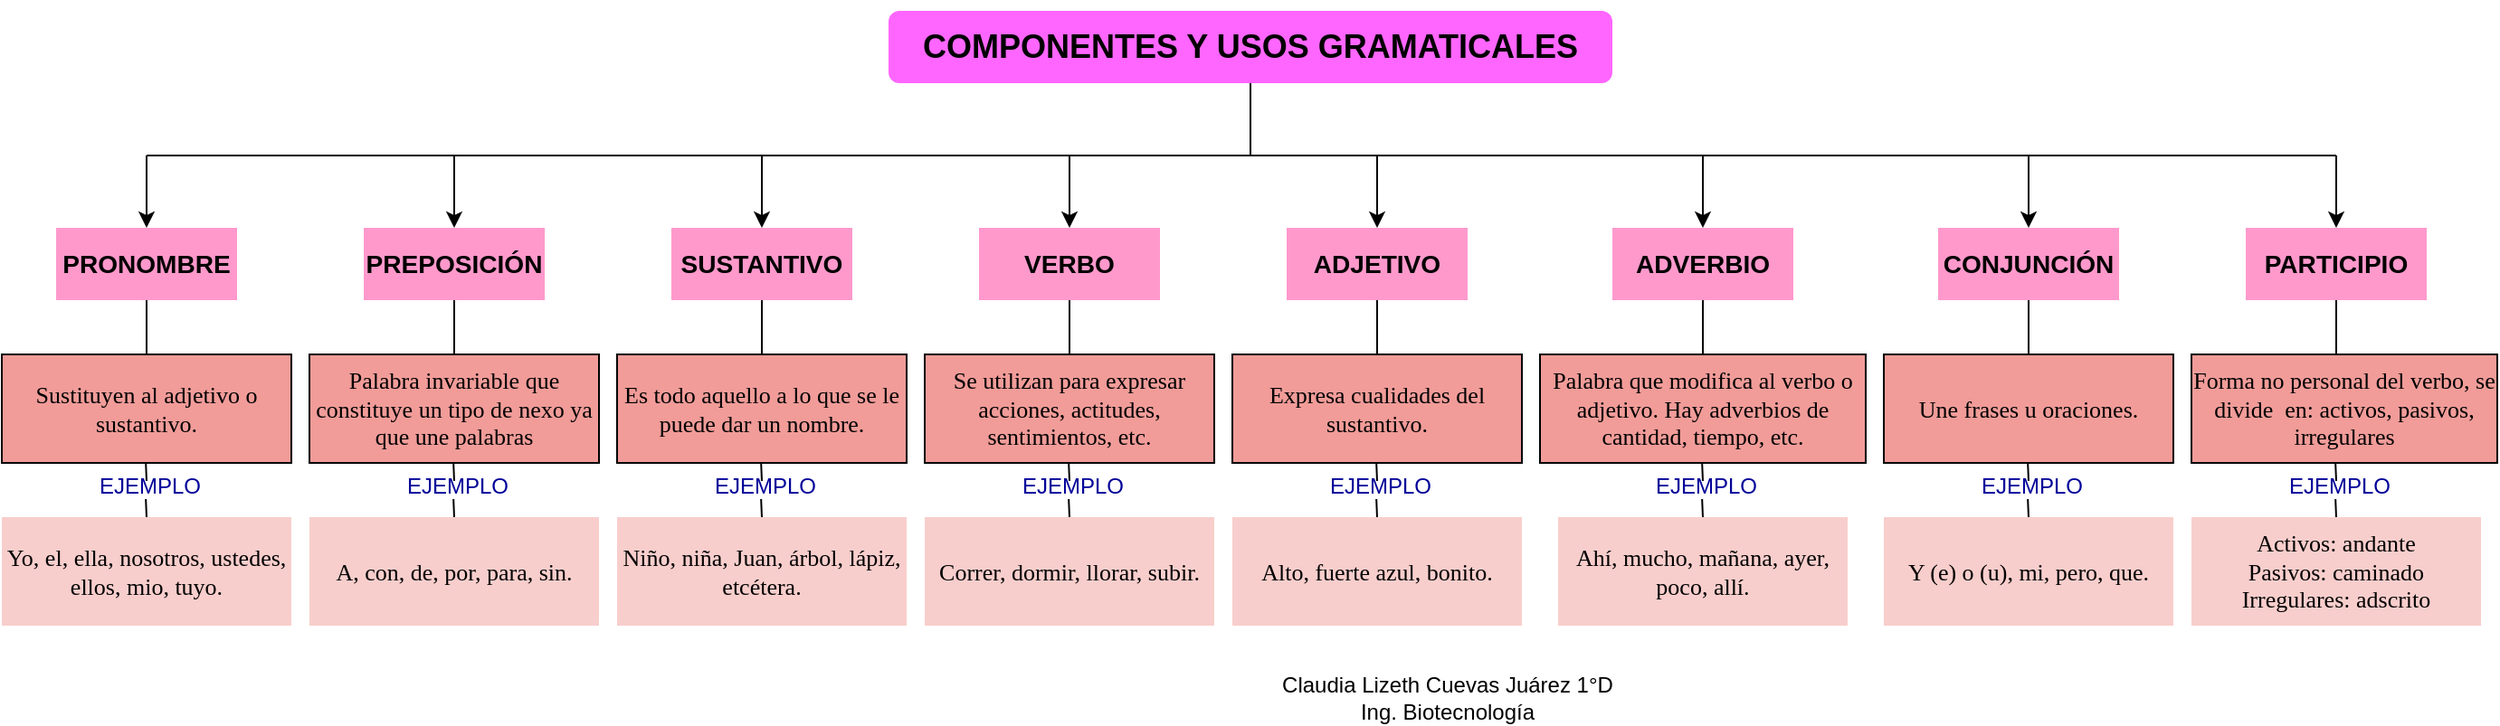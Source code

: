 <mxfile version="13.6.10" type="google"><diagram id="tk1eXhWveUUxEdkvftbD" name="Page-1"><mxGraphModel dx="868" dy="482" grid="1" gridSize="10" guides="1" tooltips="1" connect="1" arrows="1" fold="1" page="1" pageScale="1" pageWidth="30000" pageHeight="30000" math="0" shadow="0"><root><mxCell id="0"/><mxCell id="1" parent="0"/><mxCell id="4OR25DejFbsW1sqrLnwC-1" value="" style="rounded=1;whiteSpace=wrap;html=1;strokeColor=none;fillColor=#FF66FF;" parent="1" vertex="1"><mxGeometry x="1100" y="40" width="400" height="40" as="geometry"/></mxCell><mxCell id="4bt9tv-hIpyl2QlWBqph-1" value="&lt;h2&gt;COMPONENTES Y USOS GRAMATICALES&lt;/h2&gt;" style="text;html=1;strokeColor=none;fillColor=none;align=center;verticalAlign=middle;whiteSpace=wrap;rounded=0;" parent="1" vertex="1"><mxGeometry x="1100" y="40" width="400" height="40" as="geometry"/></mxCell><mxCell id="4OR25DejFbsW1sqrLnwC-2" value="" style="endArrow=none;html=1;" parent="1" edge="1"><mxGeometry width="50" height="50" relative="1" as="geometry"><mxPoint x="1300" y="120" as="sourcePoint"/><mxPoint x="1300" y="80" as="targetPoint"/></mxGeometry></mxCell><mxCell id="4OR25DejFbsW1sqrLnwC-3" value="" style="endArrow=none;html=1;" parent="1" edge="1"><mxGeometry width="50" height="50" relative="1" as="geometry"><mxPoint x="690" y="120" as="sourcePoint"/><mxPoint x="1900" y="120" as="targetPoint"/></mxGeometry></mxCell><mxCell id="4OR25DejFbsW1sqrLnwC-4" value="" style="endArrow=classic;html=1;" parent="1" edge="1"><mxGeometry width="50" height="50" relative="1" as="geometry"><mxPoint x="1030" y="120" as="sourcePoint"/><mxPoint x="1030" y="160" as="targetPoint"/></mxGeometry></mxCell><mxCell id="4OR25DejFbsW1sqrLnwC-5" value="&lt;h3&gt;SUSTANTIVO&lt;/h3&gt;" style="rounded=0;whiteSpace=wrap;html=1;fillColor=#FF99CC;strokeColor=none;" parent="1" vertex="1"><mxGeometry x="980" y="160" width="100" height="40" as="geometry"/></mxCell><mxCell id="4OR25DejFbsW1sqrLnwC-6" value="" style="endArrow=classic;html=1;" parent="1" edge="1"><mxGeometry width="50" height="50" relative="1" as="geometry"><mxPoint x="1030" y="200" as="sourcePoint"/><mxPoint x="1030" y="240" as="targetPoint"/></mxGeometry></mxCell><mxCell id="4OR25DejFbsW1sqrLnwC-8" value="&lt;font face=&quot;Lucida Console&quot; style=&quot;font-size: 13px&quot;&gt;Es todo aquello a lo que se le puede dar un nombre.&lt;/font&gt;" style="rounded=0;whiteSpace=wrap;html=1;fillColor=#F19C99;" parent="1" vertex="1"><mxGeometry x="950" y="230" width="160" height="60" as="geometry"/></mxCell><mxCell id="4OR25DejFbsW1sqrLnwC-9" value="&lt;font color=&quot;#000099&quot;&gt;EJEMPLO&lt;/font&gt;" style="text;html=1;strokeColor=none;fillColor=none;align=center;verticalAlign=middle;whiteSpace=wrap;rounded=0;" parent="1" vertex="1"><mxGeometry x="1012" y="293" width="40" height="20" as="geometry"/></mxCell><mxCell id="4OR25DejFbsW1sqrLnwC-12" value="&lt;font face=&quot;Lucida Console&quot; style=&quot;font-size: 13px&quot;&gt;Niño, niña, Juan, árbol, lápiz, etcétera.&lt;/font&gt;" style="rounded=0;whiteSpace=wrap;html=1;fillColor=#f8cecc;strokeColor=none;" parent="1" vertex="1"><mxGeometry x="950" y="320" width="160" height="60" as="geometry"/></mxCell><mxCell id="4OR25DejFbsW1sqrLnwC-20" value="" style="endArrow=none;html=1;" parent="1" edge="1"><mxGeometry width="50" height="50" relative="1" as="geometry"><mxPoint x="1030" y="300" as="sourcePoint"/><mxPoint x="1029.58" y="290" as="targetPoint"/></mxGeometry></mxCell><mxCell id="4OR25DejFbsW1sqrLnwC-23" value="" style="endArrow=none;html=1;" parent="1" edge="1"><mxGeometry width="50" height="50" relative="1" as="geometry"><mxPoint x="1030" y="320" as="sourcePoint"/><mxPoint x="1029.58" y="310" as="targetPoint"/></mxGeometry></mxCell><mxCell id="4OR25DejFbsW1sqrLnwC-24" value="" style="endArrow=classic;html=1;" parent="1" edge="1"><mxGeometry width="50" height="50" relative="1" as="geometry"><mxPoint x="1200" y="120" as="sourcePoint"/><mxPoint x="1200" y="160" as="targetPoint"/></mxGeometry></mxCell><mxCell id="4OR25DejFbsW1sqrLnwC-25" value="&lt;h3&gt;VERBO&lt;/h3&gt;" style="rounded=0;whiteSpace=wrap;html=1;fillColor=#FF99CC;strokeColor=none;" parent="1" vertex="1"><mxGeometry x="1150" y="160" width="100" height="40" as="geometry"/></mxCell><mxCell id="4OR25DejFbsW1sqrLnwC-26" value="" style="endArrow=classic;html=1;" parent="1" edge="1"><mxGeometry width="50" height="50" relative="1" as="geometry"><mxPoint x="1200" y="200" as="sourcePoint"/><mxPoint x="1200" y="240" as="targetPoint"/></mxGeometry></mxCell><mxCell id="4OR25DejFbsW1sqrLnwC-27" value="&lt;font face=&quot;Lucida Console&quot; style=&quot;font-size: 13px&quot;&gt;Se utilizan para expresar acciones, actitudes, sentimientos, etc.&lt;/font&gt;" style="rounded=0;whiteSpace=wrap;html=1;fillColor=#F19C99;" parent="1" vertex="1"><mxGeometry x="1120" y="230" width="160" height="60" as="geometry"/></mxCell><mxCell id="4OR25DejFbsW1sqrLnwC-28" value="&lt;font color=&quot;#000099&quot;&gt;EJEMPLO&lt;/font&gt;" style="text;html=1;strokeColor=none;fillColor=none;align=center;verticalAlign=middle;whiteSpace=wrap;rounded=0;" parent="1" vertex="1"><mxGeometry x="1182" y="293" width="40" height="20" as="geometry"/></mxCell><mxCell id="4OR25DejFbsW1sqrLnwC-29" value="&lt;font face=&quot;Lucida Console&quot; style=&quot;font-size: 13px&quot;&gt;Correr, dormir, llorar, subir.&lt;/font&gt;" style="rounded=0;whiteSpace=wrap;html=1;fillColor=#f8cecc;strokeColor=none;" parent="1" vertex="1"><mxGeometry x="1120" y="320" width="160" height="60" as="geometry"/></mxCell><mxCell id="4OR25DejFbsW1sqrLnwC-30" value="" style="endArrow=none;html=1;" parent="1" edge="1"><mxGeometry width="50" height="50" relative="1" as="geometry"><mxPoint x="1200" y="300" as="sourcePoint"/><mxPoint x="1199.58" y="290" as="targetPoint"/></mxGeometry></mxCell><mxCell id="4OR25DejFbsW1sqrLnwC-31" value="" style="endArrow=none;html=1;" parent="1" edge="1"><mxGeometry width="50" height="50" relative="1" as="geometry"><mxPoint x="1200" y="320" as="sourcePoint"/><mxPoint x="1199.58" y="310" as="targetPoint"/></mxGeometry></mxCell><mxCell id="4OR25DejFbsW1sqrLnwC-33" value="" style="endArrow=classic;html=1;" parent="1" edge="1"><mxGeometry width="50" height="50" relative="1" as="geometry"><mxPoint x="1370" y="120" as="sourcePoint"/><mxPoint x="1370" y="160" as="targetPoint"/></mxGeometry></mxCell><mxCell id="4OR25DejFbsW1sqrLnwC-34" value="&lt;h3&gt;ADJETIVO&lt;/h3&gt;" style="rounded=0;whiteSpace=wrap;html=1;fillColor=#FF99CC;strokeColor=none;" parent="1" vertex="1"><mxGeometry x="1320" y="160" width="100" height="40" as="geometry"/></mxCell><mxCell id="4OR25DejFbsW1sqrLnwC-35" value="" style="endArrow=classic;html=1;" parent="1" edge="1"><mxGeometry width="50" height="50" relative="1" as="geometry"><mxPoint x="1370" y="200" as="sourcePoint"/><mxPoint x="1370" y="240" as="targetPoint"/></mxGeometry></mxCell><mxCell id="4OR25DejFbsW1sqrLnwC-36" value="&lt;font face=&quot;Lucida Console&quot;&gt;&lt;span style=&quot;font-size: 13px&quot;&gt;Expresa cualidades del sustantivo.&lt;/span&gt;&lt;/font&gt;" style="rounded=0;whiteSpace=wrap;html=1;fillColor=#F19C99;" parent="1" vertex="1"><mxGeometry x="1290" y="230" width="160" height="60" as="geometry"/></mxCell><mxCell id="4OR25DejFbsW1sqrLnwC-37" value="&lt;font color=&quot;#000099&quot;&gt;EJEMPLO&lt;/font&gt;" style="text;html=1;strokeColor=none;fillColor=none;align=center;verticalAlign=middle;whiteSpace=wrap;rounded=0;" parent="1" vertex="1"><mxGeometry x="1352" y="293" width="40" height="20" as="geometry"/></mxCell><mxCell id="4OR25DejFbsW1sqrLnwC-38" value="&lt;font face=&quot;Lucida Console&quot; style=&quot;font-size: 13px&quot;&gt;Alto, fuerte azul, bonito.&lt;/font&gt;" style="rounded=0;whiteSpace=wrap;html=1;fillColor=#f8cecc;strokeColor=none;" parent="1" vertex="1"><mxGeometry x="1290" y="320" width="160" height="60" as="geometry"/></mxCell><mxCell id="4OR25DejFbsW1sqrLnwC-39" value="" style="endArrow=none;html=1;" parent="1" edge="1"><mxGeometry width="50" height="50" relative="1" as="geometry"><mxPoint x="1370" y="300" as="sourcePoint"/><mxPoint x="1369.58" y="290" as="targetPoint"/></mxGeometry></mxCell><mxCell id="4OR25DejFbsW1sqrLnwC-40" value="" style="endArrow=none;html=1;" parent="1" edge="1"><mxGeometry width="50" height="50" relative="1" as="geometry"><mxPoint x="1370" y="320" as="sourcePoint"/><mxPoint x="1369.58" y="310" as="targetPoint"/></mxGeometry></mxCell><mxCell id="4OR25DejFbsW1sqrLnwC-49" value="" style="endArrow=classic;html=1;" parent="1" edge="1"><mxGeometry width="50" height="50" relative="1" as="geometry"><mxPoint x="1550" y="120" as="sourcePoint"/><mxPoint x="1550" y="160" as="targetPoint"/></mxGeometry></mxCell><mxCell id="4OR25DejFbsW1sqrLnwC-50" value="&lt;h3&gt;ADVERBIO&lt;/h3&gt;" style="rounded=0;whiteSpace=wrap;html=1;fillColor=#FF99CC;strokeColor=none;" parent="1" vertex="1"><mxGeometry x="1500" y="160" width="100" height="40" as="geometry"/></mxCell><mxCell id="4OR25DejFbsW1sqrLnwC-51" value="" style="endArrow=classic;html=1;" parent="1" edge="1"><mxGeometry width="50" height="50" relative="1" as="geometry"><mxPoint x="1550" y="200" as="sourcePoint"/><mxPoint x="1550" y="240" as="targetPoint"/></mxGeometry></mxCell><mxCell id="4OR25DejFbsW1sqrLnwC-52" value="&lt;font face=&quot;Lucida Console&quot; style=&quot;font-size: 13px&quot;&gt;Palabra que modifica al verbo o adjetivo. Hay adverbios de cantidad, tiempo, etc.&lt;/font&gt;" style="rounded=0;whiteSpace=wrap;html=1;fillColor=#F19C99;" parent="1" vertex="1"><mxGeometry x="1460" y="230" width="180" height="60" as="geometry"/></mxCell><mxCell id="4OR25DejFbsW1sqrLnwC-53" value="&lt;font color=&quot;#000099&quot;&gt;EJEMPLO&lt;/font&gt;" style="text;html=1;strokeColor=none;fillColor=none;align=center;verticalAlign=middle;whiteSpace=wrap;rounded=0;" parent="1" vertex="1"><mxGeometry x="1532" y="293" width="40" height="20" as="geometry"/></mxCell><mxCell id="4OR25DejFbsW1sqrLnwC-54" value="&lt;font face=&quot;Lucida Console&quot; style=&quot;font-size: 13px&quot;&gt;Ahí, mucho, mañana, ayer, poco, allí.&lt;/font&gt;" style="rounded=0;whiteSpace=wrap;html=1;fillColor=#f8cecc;strokeColor=none;" parent="1" vertex="1"><mxGeometry x="1470" y="320" width="160" height="60" as="geometry"/></mxCell><mxCell id="4OR25DejFbsW1sqrLnwC-55" value="" style="endArrow=none;html=1;" parent="1" edge="1"><mxGeometry width="50" height="50" relative="1" as="geometry"><mxPoint x="1550" y="300" as="sourcePoint"/><mxPoint x="1549.58" y="290" as="targetPoint"/></mxGeometry></mxCell><mxCell id="4OR25DejFbsW1sqrLnwC-56" value="" style="endArrow=none;html=1;" parent="1" edge="1"><mxGeometry width="50" height="50" relative="1" as="geometry"><mxPoint x="1550" y="320" as="sourcePoint"/><mxPoint x="1549.58" y="310" as="targetPoint"/></mxGeometry></mxCell><mxCell id="4OR25DejFbsW1sqrLnwC-57" value="" style="endArrow=classic;html=1;" parent="1" edge="1"><mxGeometry width="50" height="50" relative="1" as="geometry"><mxPoint x="860" y="120" as="sourcePoint"/><mxPoint x="860" y="160" as="targetPoint"/></mxGeometry></mxCell><mxCell id="4OR25DejFbsW1sqrLnwC-58" value="&lt;h3&gt;PREPOSICIÓN&lt;/h3&gt;" style="rounded=0;whiteSpace=wrap;html=1;fillColor=#FF99CC;strokeColor=none;" parent="1" vertex="1"><mxGeometry x="810" y="160" width="100" height="40" as="geometry"/></mxCell><mxCell id="4OR25DejFbsW1sqrLnwC-59" value="" style="endArrow=classic;html=1;" parent="1" edge="1"><mxGeometry width="50" height="50" relative="1" as="geometry"><mxPoint x="860" y="200" as="sourcePoint"/><mxPoint x="860" y="240" as="targetPoint"/></mxGeometry></mxCell><mxCell id="4OR25DejFbsW1sqrLnwC-60" value="&lt;span style=&quot;text-align: left&quot;&gt;&lt;font style=&quot;font-size: 13px&quot; face=&quot;Lucida Console&quot;&gt;Palabra invariable que constituye un tipo de nexo ya que une palabras&lt;/font&gt;&lt;/span&gt;" style="rounded=0;whiteSpace=wrap;html=1;fillColor=#F19C99;" parent="1" vertex="1"><mxGeometry x="780" y="230" width="160" height="60" as="geometry"/></mxCell><mxCell id="4OR25DejFbsW1sqrLnwC-61" value="&lt;font color=&quot;#000099&quot;&gt;EJEMPLO&lt;/font&gt;" style="text;html=1;strokeColor=none;fillColor=none;align=center;verticalAlign=middle;whiteSpace=wrap;rounded=0;" parent="1" vertex="1"><mxGeometry x="842" y="293" width="40" height="20" as="geometry"/></mxCell><mxCell id="4OR25DejFbsW1sqrLnwC-62" value="&lt;font face=&quot;Lucida Console&quot; style=&quot;font-size: 13px&quot;&gt;A, con, de, por, para, sin.&lt;/font&gt;" style="rounded=0;whiteSpace=wrap;html=1;fillColor=#f8cecc;strokeColor=none;" parent="1" vertex="1"><mxGeometry x="780" y="320" width="160" height="60" as="geometry"/></mxCell><mxCell id="4OR25DejFbsW1sqrLnwC-63" value="" style="endArrow=none;html=1;" parent="1" edge="1"><mxGeometry width="50" height="50" relative="1" as="geometry"><mxPoint x="860" y="300" as="sourcePoint"/><mxPoint x="859.58" y="290" as="targetPoint"/></mxGeometry></mxCell><mxCell id="4OR25DejFbsW1sqrLnwC-64" value="" style="endArrow=none;html=1;" parent="1" edge="1"><mxGeometry width="50" height="50" relative="1" as="geometry"><mxPoint x="860" y="320" as="sourcePoint"/><mxPoint x="859.58" y="310" as="targetPoint"/></mxGeometry></mxCell><mxCell id="4OR25DejFbsW1sqrLnwC-65" value="" style="endArrow=classic;html=1;" parent="1" edge="1"><mxGeometry width="50" height="50" relative="1" as="geometry"><mxPoint x="1730" y="120" as="sourcePoint"/><mxPoint x="1730" y="160" as="targetPoint"/></mxGeometry></mxCell><mxCell id="4OR25DejFbsW1sqrLnwC-66" value="&lt;h3&gt;CONJUNCIÓN&lt;/h3&gt;" style="rounded=0;whiteSpace=wrap;html=1;fillColor=#FF99CC;strokeColor=none;" parent="1" vertex="1"><mxGeometry x="1680" y="160" width="100" height="40" as="geometry"/></mxCell><mxCell id="4OR25DejFbsW1sqrLnwC-67" value="" style="endArrow=classic;html=1;" parent="1" edge="1"><mxGeometry width="50" height="50" relative="1" as="geometry"><mxPoint x="1730" y="200" as="sourcePoint"/><mxPoint x="1730" y="240" as="targetPoint"/></mxGeometry></mxCell><mxCell id="4OR25DejFbsW1sqrLnwC-68" value="&lt;div&gt;&lt;span style=&quot;font-size: 13px&quot;&gt;&lt;font face=&quot;Lucida Console&quot;&gt;Une frases u oraciones.&lt;/font&gt;&lt;/span&gt;&lt;/div&gt;" style="rounded=0;whiteSpace=wrap;html=1;fillColor=#F19C99;align=center;" parent="1" vertex="1"><mxGeometry x="1650" y="230" width="160" height="60" as="geometry"/></mxCell><mxCell id="4OR25DejFbsW1sqrLnwC-69" value="&lt;font color=&quot;#000099&quot;&gt;EJEMPLO&lt;/font&gt;" style="text;html=1;strokeColor=none;fillColor=none;align=center;verticalAlign=middle;whiteSpace=wrap;rounded=0;" parent="1" vertex="1"><mxGeometry x="1712" y="293" width="40" height="20" as="geometry"/></mxCell><mxCell id="4OR25DejFbsW1sqrLnwC-70" value="&lt;font face=&quot;Lucida Console&quot;&gt;&lt;span style=&quot;font-size: 13px&quot;&gt;Y (e) o (u), mi, pero, que.&lt;/span&gt;&lt;/font&gt;" style="rounded=0;whiteSpace=wrap;html=1;fillColor=#f8cecc;strokeColor=none;" parent="1" vertex="1"><mxGeometry x="1650" y="320" width="160" height="60" as="geometry"/></mxCell><mxCell id="4OR25DejFbsW1sqrLnwC-71" value="" style="endArrow=none;html=1;" parent="1" edge="1"><mxGeometry width="50" height="50" relative="1" as="geometry"><mxPoint x="1730" y="300" as="sourcePoint"/><mxPoint x="1729.58" y="290" as="targetPoint"/></mxGeometry></mxCell><mxCell id="4OR25DejFbsW1sqrLnwC-72" value="" style="endArrow=none;html=1;" parent="1" edge="1"><mxGeometry width="50" height="50" relative="1" as="geometry"><mxPoint x="1730" y="320" as="sourcePoint"/><mxPoint x="1729.58" y="310" as="targetPoint"/></mxGeometry></mxCell><mxCell id="4OR25DejFbsW1sqrLnwC-73" value="" style="endArrow=classic;html=1;" parent="1" edge="1"><mxGeometry width="50" height="50" relative="1" as="geometry"><mxPoint x="690" y="120" as="sourcePoint"/><mxPoint x="690" y="160" as="targetPoint"/></mxGeometry></mxCell><mxCell id="4OR25DejFbsW1sqrLnwC-74" value="&lt;h3&gt;PRONOMBRE&lt;/h3&gt;" style="rounded=0;whiteSpace=wrap;html=1;fillColor=#FF99CC;strokeColor=none;" parent="1" vertex="1"><mxGeometry x="640" y="160" width="100" height="40" as="geometry"/></mxCell><mxCell id="4OR25DejFbsW1sqrLnwC-75" value="" style="endArrow=classic;html=1;" parent="1" edge="1"><mxGeometry width="50" height="50" relative="1" as="geometry"><mxPoint x="690" y="200" as="sourcePoint"/><mxPoint x="690" y="240" as="targetPoint"/></mxGeometry></mxCell><mxCell id="4OR25DejFbsW1sqrLnwC-76" value="&lt;div&gt;&lt;span style=&quot;font-size: 13px&quot;&gt;&lt;font face=&quot;Lucida Console&quot;&gt;Sustituyen al adjetivo o sustantivo.&lt;/font&gt;&lt;/span&gt;&lt;/div&gt;" style="rounded=0;whiteSpace=wrap;html=1;fillColor=#F19C99;align=center;" parent="1" vertex="1"><mxGeometry x="610" y="230" width="160" height="60" as="geometry"/></mxCell><mxCell id="4OR25DejFbsW1sqrLnwC-77" value="&lt;font color=&quot;#000099&quot;&gt;EJEMPLO&lt;/font&gt;" style="text;html=1;strokeColor=none;fillColor=none;align=center;verticalAlign=middle;whiteSpace=wrap;rounded=0;" parent="1" vertex="1"><mxGeometry x="672" y="293" width="40" height="20" as="geometry"/></mxCell><mxCell id="4OR25DejFbsW1sqrLnwC-78" value="&lt;font face=&quot;Lucida Console&quot; style=&quot;font-size: 13px&quot;&gt;Yo, el, ella, nosotros, ustedes, ellos, mio, tuyo.&lt;/font&gt;" style="rounded=0;whiteSpace=wrap;html=1;fillColor=#f8cecc;strokeColor=none;" parent="1" vertex="1"><mxGeometry x="610" y="320" width="160" height="60" as="geometry"/></mxCell><mxCell id="4OR25DejFbsW1sqrLnwC-79" value="" style="endArrow=none;html=1;" parent="1" edge="1"><mxGeometry width="50" height="50" relative="1" as="geometry"><mxPoint x="690" y="300" as="sourcePoint"/><mxPoint x="689.58" y="290" as="targetPoint"/></mxGeometry></mxCell><mxCell id="4OR25DejFbsW1sqrLnwC-80" value="" style="endArrow=none;html=1;" parent="1" edge="1"><mxGeometry width="50" height="50" relative="1" as="geometry"><mxPoint x="690" y="320" as="sourcePoint"/><mxPoint x="689.58" y="310" as="targetPoint"/></mxGeometry></mxCell><mxCell id="4OR25DejFbsW1sqrLnwC-89" value="" style="endArrow=classic;html=1;" parent="1" edge="1"><mxGeometry width="50" height="50" relative="1" as="geometry"><mxPoint x="1900" y="120" as="sourcePoint"/><mxPoint x="1900" y="160" as="targetPoint"/></mxGeometry></mxCell><mxCell id="4OR25DejFbsW1sqrLnwC-90" value="&lt;h3&gt;PARTICIPIO&lt;/h3&gt;" style="rounded=0;whiteSpace=wrap;html=1;fillColor=#FF99CC;strokeColor=none;" parent="1" vertex="1"><mxGeometry x="1850" y="160" width="100" height="40" as="geometry"/></mxCell><mxCell id="4OR25DejFbsW1sqrLnwC-91" value="" style="endArrow=classic;html=1;" parent="1" edge="1"><mxGeometry width="50" height="50" relative="1" as="geometry"><mxPoint x="1900" y="200" as="sourcePoint"/><mxPoint x="1900" y="240" as="targetPoint"/></mxGeometry></mxCell><mxCell id="4OR25DejFbsW1sqrLnwC-92" value="&lt;span style=&quot;text-align: left&quot;&gt;&lt;font style=&quot;font-size: 13px&quot; face=&quot;Lucida Console&quot;&gt;Forma no personal del verbo, se divide&amp;nbsp; en: activos, pasivos, irregulares&lt;/font&gt;&lt;/span&gt;" style="rounded=0;whiteSpace=wrap;html=1;fillColor=#F19C99;" parent="1" vertex="1"><mxGeometry x="1820" y="230" width="169" height="60" as="geometry"/></mxCell><mxCell id="4OR25DejFbsW1sqrLnwC-93" value="&lt;font color=&quot;#000099&quot;&gt;EJEMPLO&lt;/font&gt;" style="text;html=1;strokeColor=none;fillColor=none;align=center;verticalAlign=middle;whiteSpace=wrap;rounded=0;" parent="1" vertex="1"><mxGeometry x="1882" y="293" width="40" height="20" as="geometry"/></mxCell><mxCell id="4OR25DejFbsW1sqrLnwC-94" value="&lt;font face=&quot;Lucida Console&quot; style=&quot;font-size: 13px&quot;&gt;Activos: andante&lt;br&gt;Pasivos: caminado&lt;br&gt;Irregulares: adscrito&lt;br&gt;&lt;/font&gt;" style="rounded=0;whiteSpace=wrap;html=1;fillColor=#f8cecc;strokeColor=none;" parent="1" vertex="1"><mxGeometry x="1820" y="320" width="160" height="60" as="geometry"/></mxCell><mxCell id="4OR25DejFbsW1sqrLnwC-95" value="" style="endArrow=none;html=1;" parent="1" edge="1"><mxGeometry width="50" height="50" relative="1" as="geometry"><mxPoint x="1900" y="300" as="sourcePoint"/><mxPoint x="1899.58" y="290" as="targetPoint"/></mxGeometry></mxCell><mxCell id="4OR25DejFbsW1sqrLnwC-96" value="" style="endArrow=none;html=1;" parent="1" edge="1"><mxGeometry width="50" height="50" relative="1" as="geometry"><mxPoint x="1900" y="320" as="sourcePoint"/><mxPoint x="1899.58" y="310" as="targetPoint"/></mxGeometry></mxCell><mxCell id="4OR25DejFbsW1sqrLnwC-98" value="Claudia Lizeth Cuevas Juárez 1°D Ing. Biotecnología" style="text;html=1;strokeColor=none;fillColor=none;align=center;verticalAlign=middle;whiteSpace=wrap;rounded=0;" parent="1" vertex="1"><mxGeometry x="1314" y="410" width="190" height="20" as="geometry"/></mxCell></root></mxGraphModel></diagram></mxfile>